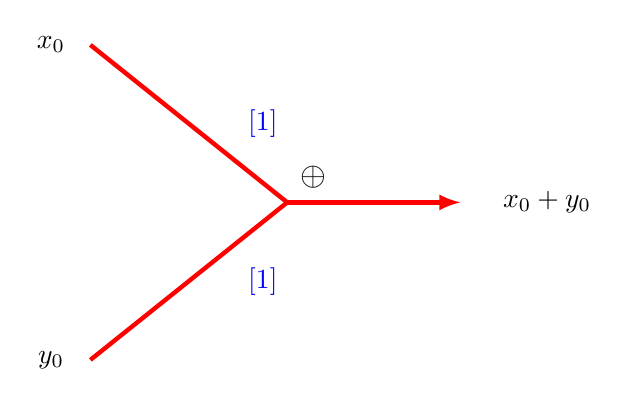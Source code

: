 \begin{tikzpicture}
\node at (0,2) {$x_0$};
\node at (0,-2) {$y_0$};
\node at (6.3,0) {$x_0 + y_0$};
\node[blue,left] at (3,1) {$[1]$};
\node[blue,left] at (3,-1) {$[1]$};
\draw[ultra thick,red]  (0.5,2) -- (3,0);
\draw[ultra thick,red] (0.5,-2) -- (3,0);
\draw[->,>=latex,ultra thick,red] (3,0) -- ++(2.2,0) node[pos=0,above right,black,scale=1.2]{$\oplus$} ;

\end{tikzpicture}
